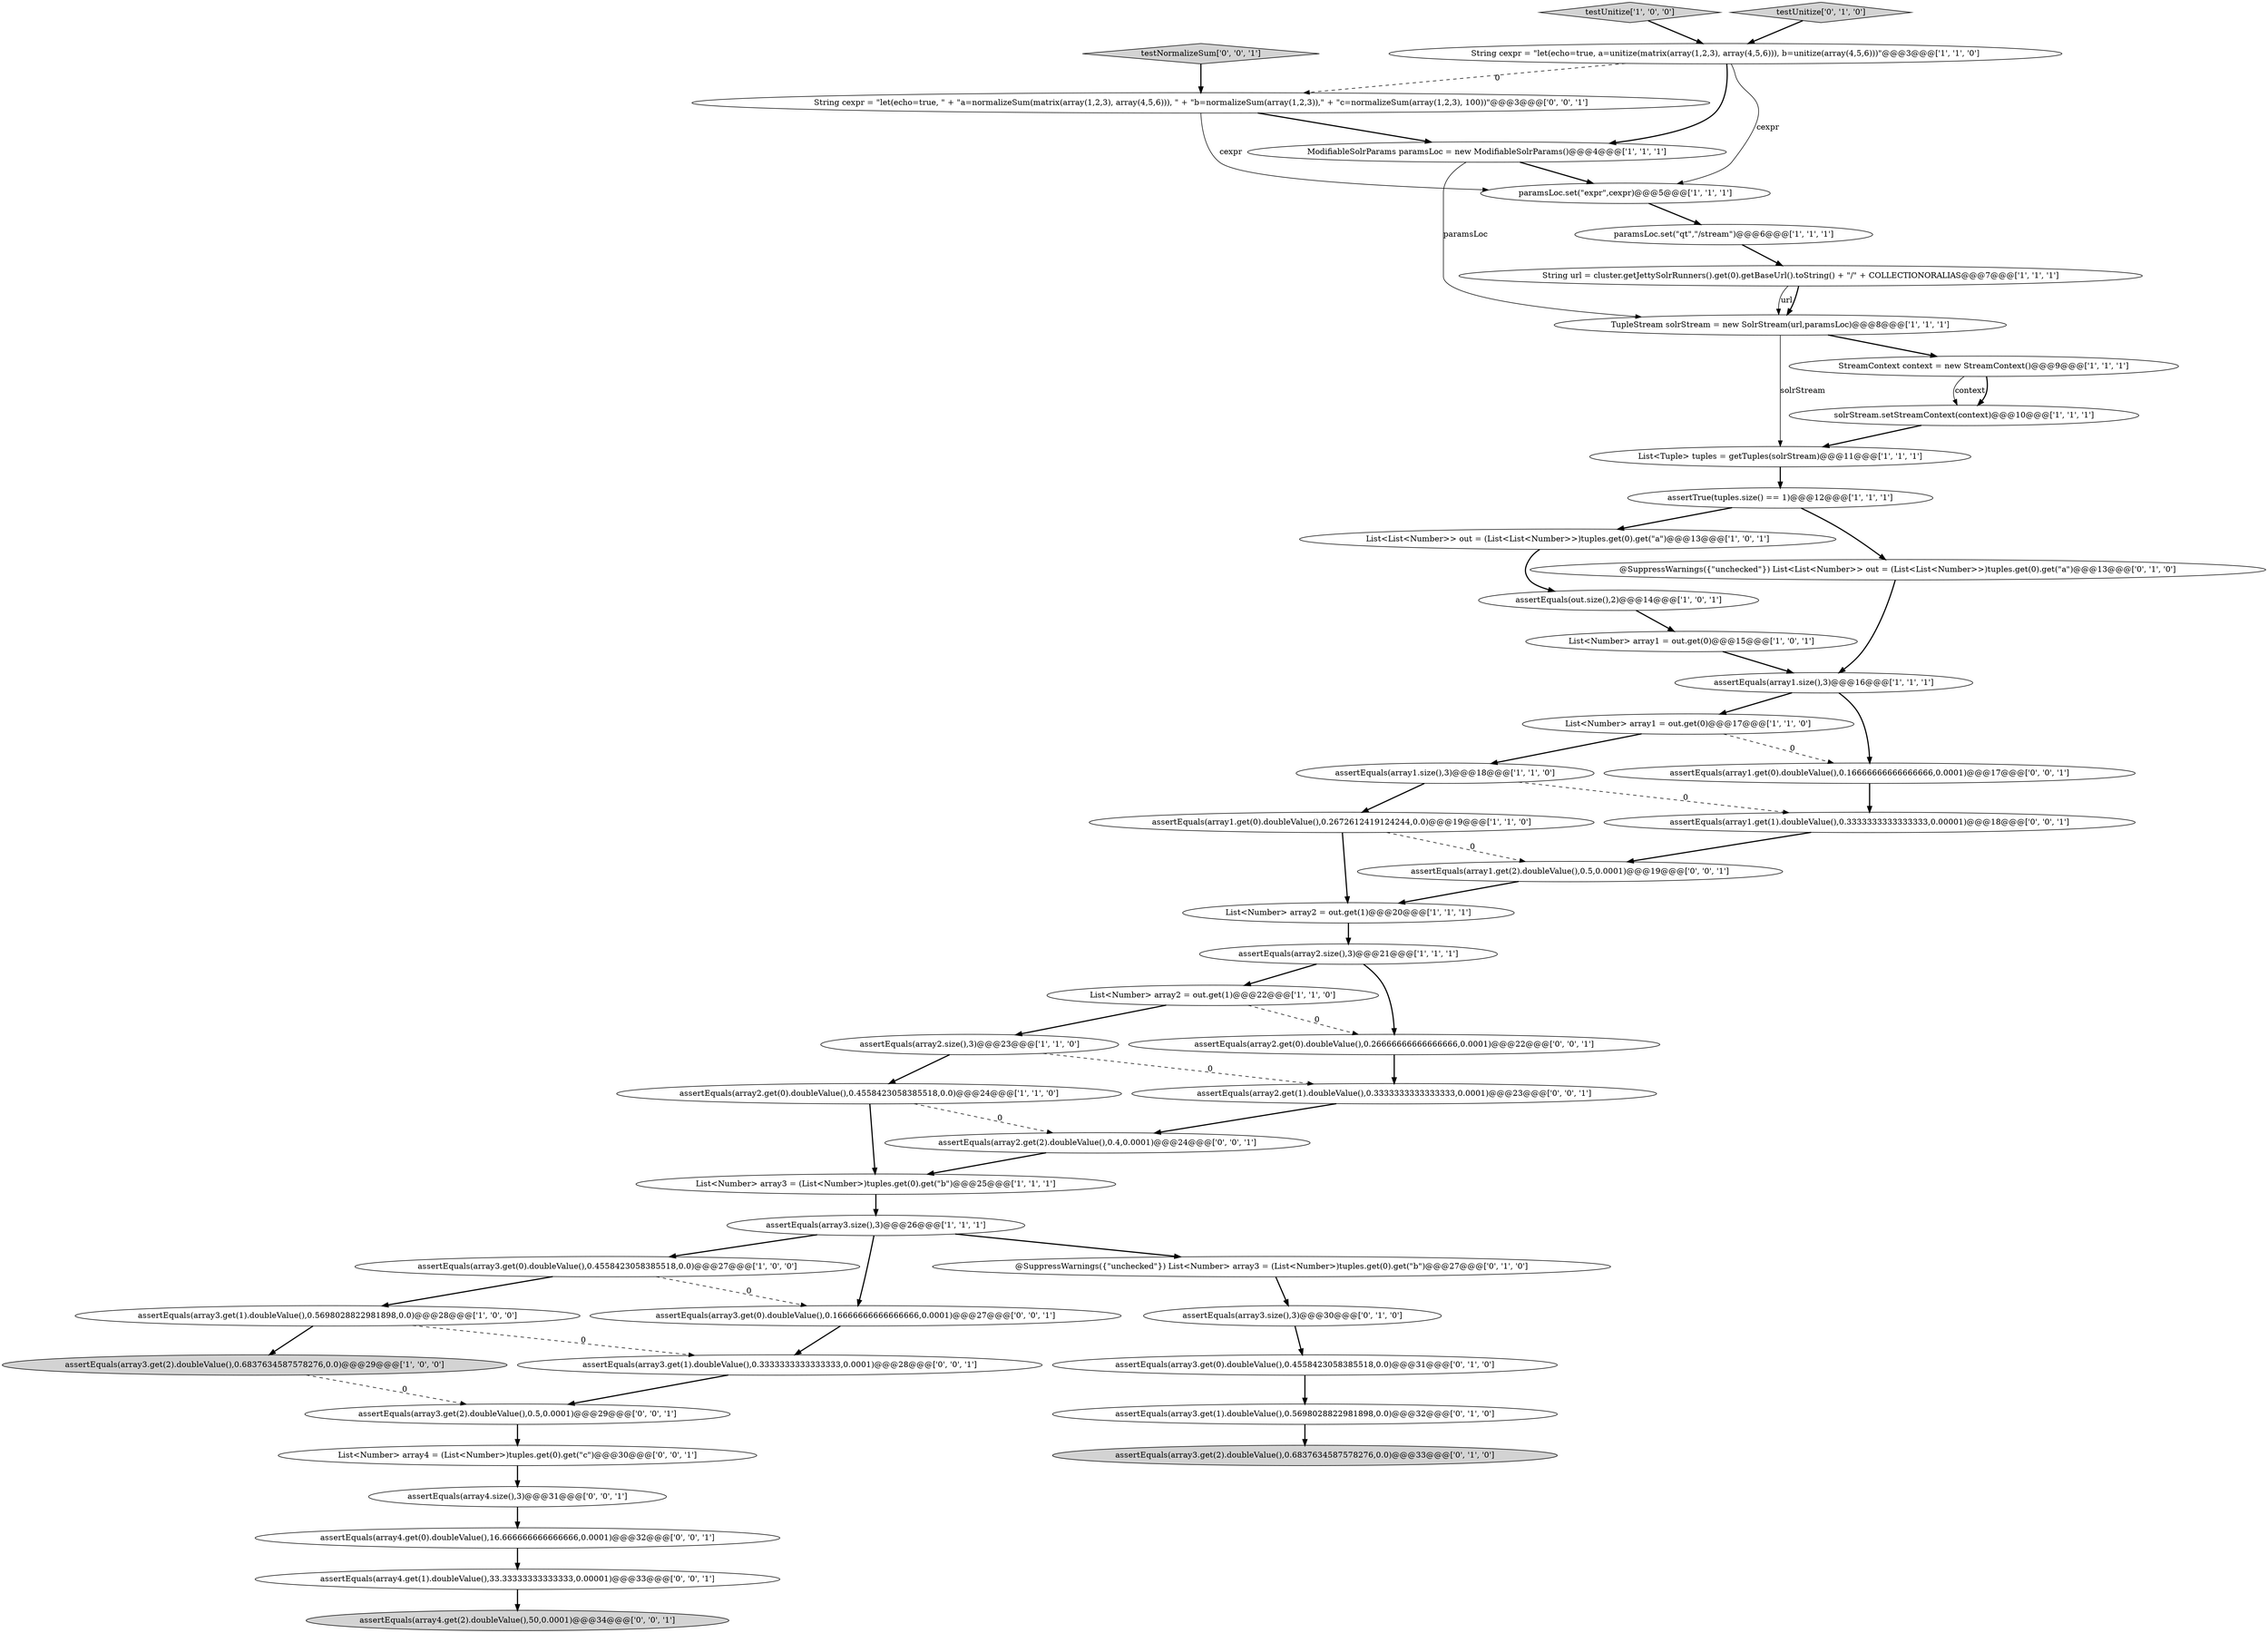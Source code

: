 digraph {
18 [style = filled, label = "TupleStream solrStream = new SolrStream(url,paramsLoc)@@@8@@@['1', '1', '1']", fillcolor = white, shape = ellipse image = "AAA0AAABBB1BBB"];
46 [style = filled, label = "assertEquals(array4.get(0).doubleValue(),16.666666666666666,0.0001)@@@32@@@['0', '0', '1']", fillcolor = white, shape = ellipse image = "AAA0AAABBB3BBB"];
43 [style = filled, label = "testNormalizeSum['0', '0', '1']", fillcolor = lightgray, shape = diamond image = "AAA0AAABBB3BBB"];
13 [style = filled, label = "assertEquals(array3.size(),3)@@@26@@@['1', '1', '1']", fillcolor = white, shape = ellipse image = "AAA0AAABBB1BBB"];
27 [style = filled, label = "List<Number> array1 = out.get(0)@@@15@@@['1', '0', '1']", fillcolor = white, shape = ellipse image = "AAA0AAABBB1BBB"];
48 [style = filled, label = "assertEquals(array1.get(0).doubleValue(),0.16666666666666666,0.0001)@@@17@@@['0', '0', '1']", fillcolor = white, shape = ellipse image = "AAA0AAABBB3BBB"];
41 [style = filled, label = "assertEquals(array3.get(0).doubleValue(),0.16666666666666666,0.0001)@@@27@@@['0', '0', '1']", fillcolor = white, shape = ellipse image = "AAA0AAABBB3BBB"];
39 [style = filled, label = "assertEquals(array1.get(1).doubleValue(),0.3333333333333333,0.00001)@@@18@@@['0', '0', '1']", fillcolor = white, shape = ellipse image = "AAA0AAABBB3BBB"];
44 [style = filled, label = "assertEquals(array4.get(2).doubleValue(),50,0.0001)@@@34@@@['0', '0', '1']", fillcolor = lightgray, shape = ellipse image = "AAA0AAABBB3BBB"];
0 [style = filled, label = "StreamContext context = new StreamContext()@@@9@@@['1', '1', '1']", fillcolor = white, shape = ellipse image = "AAA0AAABBB1BBB"];
5 [style = filled, label = "assertEquals(array1.get(0).doubleValue(),0.2672612419124244,0.0)@@@19@@@['1', '1', '0']", fillcolor = white, shape = ellipse image = "AAA0AAABBB1BBB"];
35 [style = filled, label = "assertEquals(array3.get(2).doubleValue(),0.5,0.0001)@@@29@@@['0', '0', '1']", fillcolor = white, shape = ellipse image = "AAA0AAABBB3BBB"];
16 [style = filled, label = "assertEquals(out.size(),2)@@@14@@@['1', '0', '1']", fillcolor = white, shape = ellipse image = "AAA0AAABBB1BBB"];
10 [style = filled, label = "testUnitize['1', '0', '0']", fillcolor = lightgray, shape = diamond image = "AAA0AAABBB1BBB"];
20 [style = filled, label = "List<Number> array3 = (List<Number>)tuples.get(0).get(\"b\")@@@25@@@['1', '1', '1']", fillcolor = white, shape = ellipse image = "AAA0AAABBB1BBB"];
23 [style = filled, label = "List<Number> array1 = out.get(0)@@@17@@@['1', '1', '0']", fillcolor = white, shape = ellipse image = "AAA0AAABBB1BBB"];
50 [style = filled, label = "assertEquals(array3.get(1).doubleValue(),0.3333333333333333,0.0001)@@@28@@@['0', '0', '1']", fillcolor = white, shape = ellipse image = "AAA0AAABBB3BBB"];
8 [style = filled, label = "assertEquals(array3.get(2).doubleValue(),0.6837634587578276,0.0)@@@29@@@['1', '0', '0']", fillcolor = lightgray, shape = ellipse image = "AAA0AAABBB1BBB"];
14 [style = filled, label = "assertEquals(array3.get(1).doubleValue(),0.5698028822981898,0.0)@@@28@@@['1', '0', '0']", fillcolor = white, shape = ellipse image = "AAA0AAABBB1BBB"];
37 [style = filled, label = "assertEquals(array2.get(1).doubleValue(),0.3333333333333333,0.0001)@@@23@@@['0', '0', '1']", fillcolor = white, shape = ellipse image = "AAA0AAABBB3BBB"];
40 [style = filled, label = "assertEquals(array2.get(0).doubleValue(),0.26666666666666666,0.0001)@@@22@@@['0', '0', '1']", fillcolor = white, shape = ellipse image = "AAA0AAABBB3BBB"];
32 [style = filled, label = "@SuppressWarnings({\"unchecked\"}) List<Number> array3 = (List<Number>)tuples.get(0).get(\"b\")@@@27@@@['0', '1', '0']", fillcolor = white, shape = ellipse image = "AAA0AAABBB2BBB"];
22 [style = filled, label = "List<Number> array2 = out.get(1)@@@22@@@['1', '1', '0']", fillcolor = white, shape = ellipse image = "AAA0AAABBB1BBB"];
17 [style = filled, label = "solrStream.setStreamContext(context)@@@10@@@['1', '1', '1']", fillcolor = white, shape = ellipse image = "AAA0AAABBB1BBB"];
15 [style = filled, label = "paramsLoc.set(\"qt\",\"/stream\")@@@6@@@['1', '1', '1']", fillcolor = white, shape = ellipse image = "AAA0AAABBB1BBB"];
3 [style = filled, label = "List<Tuple> tuples = getTuples(solrStream)@@@11@@@['1', '1', '1']", fillcolor = white, shape = ellipse image = "AAA0AAABBB1BBB"];
30 [style = filled, label = "assertEquals(array3.get(1).doubleValue(),0.5698028822981898,0.0)@@@32@@@['0', '1', '0']", fillcolor = white, shape = ellipse image = "AAA0AAABBB2BBB"];
31 [style = filled, label = "testUnitize['0', '1', '0']", fillcolor = lightgray, shape = diamond image = "AAA0AAABBB2BBB"];
33 [style = filled, label = "assertEquals(array3.get(0).doubleValue(),0.4558423058385518,0.0)@@@31@@@['0', '1', '0']", fillcolor = white, shape = ellipse image = "AAA0AAABBB2BBB"];
34 [style = filled, label = "@SuppressWarnings({\"unchecked\"}) List<List<Number>> out = (List<List<Number>>)tuples.get(0).get(\"a\")@@@13@@@['0', '1', '0']", fillcolor = white, shape = ellipse image = "AAA0AAABBB2BBB"];
38 [style = filled, label = "assertEquals(array4.get(1).doubleValue(),33.33333333333333,0.00001)@@@33@@@['0', '0', '1']", fillcolor = white, shape = ellipse image = "AAA0AAABBB3BBB"];
1 [style = filled, label = "List<Number> array2 = out.get(1)@@@20@@@['1', '1', '1']", fillcolor = white, shape = ellipse image = "AAA0AAABBB1BBB"];
11 [style = filled, label = "ModifiableSolrParams paramsLoc = new ModifiableSolrParams()@@@4@@@['1', '1', '1']", fillcolor = white, shape = ellipse image = "AAA0AAABBB1BBB"];
29 [style = filled, label = "assertEquals(array3.size(),3)@@@30@@@['0', '1', '0']", fillcolor = white, shape = ellipse image = "AAA0AAABBB2BBB"];
12 [style = filled, label = "String url = cluster.getJettySolrRunners().get(0).getBaseUrl().toString() + \"/\" + COLLECTIONORALIAS@@@7@@@['1', '1', '1']", fillcolor = white, shape = ellipse image = "AAA0AAABBB1BBB"];
24 [style = filled, label = "paramsLoc.set(\"expr\",cexpr)@@@5@@@['1', '1', '1']", fillcolor = white, shape = ellipse image = "AAA0AAABBB1BBB"];
28 [style = filled, label = "assertEquals(array3.get(2).doubleValue(),0.6837634587578276,0.0)@@@33@@@['0', '1', '0']", fillcolor = lightgray, shape = ellipse image = "AAA0AAABBB2BBB"];
6 [style = filled, label = "String cexpr = \"let(echo=true, a=unitize(matrix(array(1,2,3), array(4,5,6))), b=unitize(array(4,5,6)))\"@@@3@@@['1', '1', '0']", fillcolor = white, shape = ellipse image = "AAA0AAABBB1BBB"];
25 [style = filled, label = "List<List<Number>> out = (List<List<Number>>)tuples.get(0).get(\"a\")@@@13@@@['1', '0', '1']", fillcolor = white, shape = ellipse image = "AAA0AAABBB1BBB"];
47 [style = filled, label = "assertEquals(array4.size(),3)@@@31@@@['0', '0', '1']", fillcolor = white, shape = ellipse image = "AAA0AAABBB3BBB"];
19 [style = filled, label = "assertEquals(array2.size(),3)@@@21@@@['1', '1', '1']", fillcolor = white, shape = ellipse image = "AAA0AAABBB1BBB"];
26 [style = filled, label = "assertEquals(array1.size(),3)@@@16@@@['1', '1', '1']", fillcolor = white, shape = ellipse image = "AAA0AAABBB1BBB"];
4 [style = filled, label = "assertEquals(array2.size(),3)@@@23@@@['1', '1', '0']", fillcolor = white, shape = ellipse image = "AAA0AAABBB1BBB"];
21 [style = filled, label = "assertEquals(array1.size(),3)@@@18@@@['1', '1', '0']", fillcolor = white, shape = ellipse image = "AAA0AAABBB1BBB"];
45 [style = filled, label = "List<Number> array4 = (List<Number>)tuples.get(0).get(\"c\")@@@30@@@['0', '0', '1']", fillcolor = white, shape = ellipse image = "AAA0AAABBB3BBB"];
7 [style = filled, label = "assertEquals(array2.get(0).doubleValue(),0.4558423058385518,0.0)@@@24@@@['1', '1', '0']", fillcolor = white, shape = ellipse image = "AAA0AAABBB1BBB"];
42 [style = filled, label = "assertEquals(array2.get(2).doubleValue(),0.4,0.0001)@@@24@@@['0', '0', '1']", fillcolor = white, shape = ellipse image = "AAA0AAABBB3BBB"];
49 [style = filled, label = "assertEquals(array1.get(2).doubleValue(),0.5,0.0001)@@@19@@@['0', '0', '1']", fillcolor = white, shape = ellipse image = "AAA0AAABBB3BBB"];
36 [style = filled, label = "String cexpr = \"let(echo=true, \" + \"a=normalizeSum(matrix(array(1,2,3), array(4,5,6))), \" + \"b=normalizeSum(array(1,2,3)),\" + \"c=normalizeSum(array(1,2,3), 100))\"@@@3@@@['0', '0', '1']", fillcolor = white, shape = ellipse image = "AAA0AAABBB3BBB"];
2 [style = filled, label = "assertEquals(array3.get(0).doubleValue(),0.4558423058385518,0.0)@@@27@@@['1', '0', '0']", fillcolor = white, shape = ellipse image = "AAA0AAABBB1BBB"];
9 [style = filled, label = "assertTrue(tuples.size() == 1)@@@12@@@['1', '1', '1']", fillcolor = white, shape = ellipse image = "AAA0AAABBB1BBB"];
0->17 [style = solid, label="context"];
5->49 [style = dashed, label="0"];
4->7 [style = bold, label=""];
39->49 [style = bold, label=""];
10->6 [style = bold, label=""];
15->12 [style = bold, label=""];
5->1 [style = bold, label=""];
6->11 [style = bold, label=""];
24->15 [style = bold, label=""];
12->18 [style = solid, label="url"];
6->24 [style = solid, label="cexpr"];
36->24 [style = solid, label="cexpr"];
47->46 [style = bold, label=""];
41->50 [style = bold, label=""];
19->22 [style = bold, label=""];
45->47 [style = bold, label=""];
18->3 [style = solid, label="solrStream"];
48->39 [style = bold, label=""];
17->3 [style = bold, label=""];
11->18 [style = solid, label="paramsLoc"];
7->20 [style = bold, label=""];
11->24 [style = bold, label=""];
19->40 [style = bold, label=""];
13->41 [style = bold, label=""];
35->45 [style = bold, label=""];
23->21 [style = bold, label=""];
7->42 [style = dashed, label="0"];
33->30 [style = bold, label=""];
20->13 [style = bold, label=""];
25->16 [style = bold, label=""];
46->38 [style = bold, label=""];
38->44 [style = bold, label=""];
22->40 [style = dashed, label="0"];
31->6 [style = bold, label=""];
37->42 [style = bold, label=""];
42->20 [style = bold, label=""];
50->35 [style = bold, label=""];
3->9 [style = bold, label=""];
27->26 [style = bold, label=""];
21->5 [style = bold, label=""];
22->4 [style = bold, label=""];
16->27 [style = bold, label=""];
12->18 [style = bold, label=""];
14->8 [style = bold, label=""];
0->17 [style = bold, label=""];
1->19 [style = bold, label=""];
36->11 [style = bold, label=""];
49->1 [style = bold, label=""];
40->37 [style = bold, label=""];
43->36 [style = bold, label=""];
30->28 [style = bold, label=""];
26->23 [style = bold, label=""];
4->37 [style = dashed, label="0"];
2->14 [style = bold, label=""];
6->36 [style = dashed, label="0"];
2->41 [style = dashed, label="0"];
9->25 [style = bold, label=""];
32->29 [style = bold, label=""];
13->2 [style = bold, label=""];
13->32 [style = bold, label=""];
34->26 [style = bold, label=""];
9->34 [style = bold, label=""];
29->33 [style = bold, label=""];
26->48 [style = bold, label=""];
21->39 [style = dashed, label="0"];
8->35 [style = dashed, label="0"];
23->48 [style = dashed, label="0"];
14->50 [style = dashed, label="0"];
18->0 [style = bold, label=""];
}
